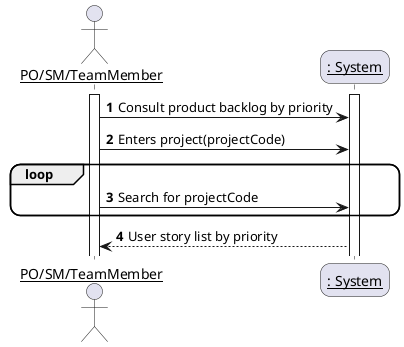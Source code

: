 @startuml
'https://plantuml.com/sequence-diagramskinparam sequenceArrowThickness 2
skinparam roundcorner 20
skinparam maxmessagesize 0
skinparam sequenceParticipant underline

skinparam sequence {

ParticipantFontName Aapex
ParticipantFontSize 14

ActorFontSize 14
ActorFontName Aapex
}
autonumber
actor "PO/SM/TeamMember" as team
participant ": System" as System
Activate team
Activate System
team -> System : Consult product backlog by priority

team -> System : Enters project(projectCode)
loop
team -> System : Search for projectCode
end

System --> team : User story list by priority

@enduml